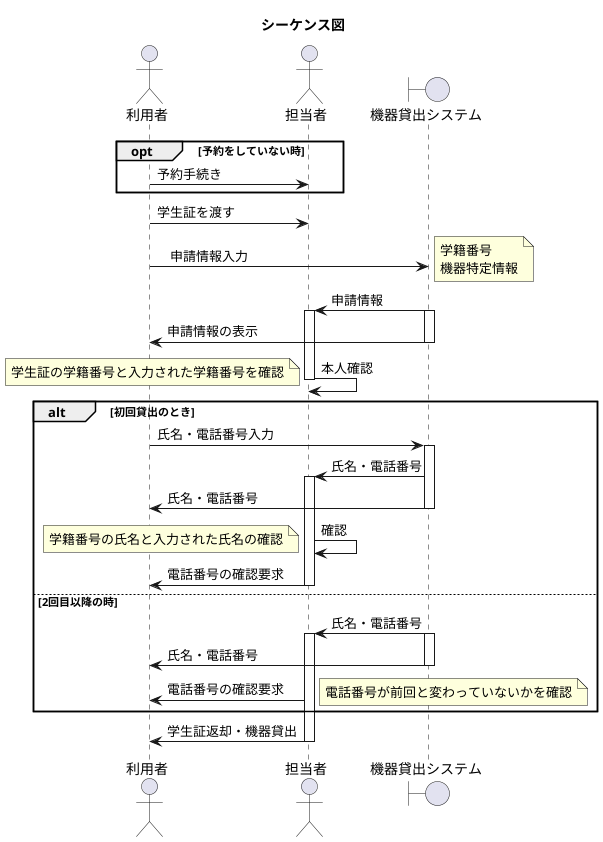 @startuml

title シーケンス図
/' define participants '/
actor 利用者
actor 担当者
boundary 機器貸出システム

/' messages '/
opt 予約をしていない時
  利用者 -> 担当者: 予約手続き
end
利用者 -> 担当者: 学生証を渡す
利用者 -> 機器貸出システム:　申請情報入力
note right
  学籍番号
  機器特定情報
end note
機器貸出システム -> 担当者: 申請情報
activate 機器貸出システム
activate 担当者
機器貸出システム -> 利用者: 申請情報の表示
deactivate 機器貸出システム
担当者 -> 担当者: 本人確認
deactivate 担当者
alt 初回貸出のとき
  note left
    学生証の学籍番号と入力された学籍番号を確認
  end note
  利用者 -> 機器貸出システム: 氏名・電話番号入力
  activate 機器貸出システム
  機器貸出システム -> 担当者: 氏名・電話番号
  activate 担当者
  機器貸出システム -> 利用者: 氏名・電話番号
  deactivate 機器貸出システム
  担当者 -> 担当者: 確認
  note left
    学籍番号の氏名と入力された氏名の確認
  end note
  担当者 -> 利用者: 電話番号の確認要求
  deactivate 担当者
else 2回目以降の時
  機器貸出システム -> 担当者: 氏名・電話番号
  activate 機器貸出システム
  activate 担当者
  機器貸出システム -> 利用者: 氏名・電話番号
  deactivate 機器貸出システム
  担当者 -> 利用者: 電話番号の確認要求
  note right
    電話番号が前回と変わっていないかを確認
  end note
end note
担当者 -> 利用者: 学生証返却・機器貸出
deactivate 担当者

@enduml